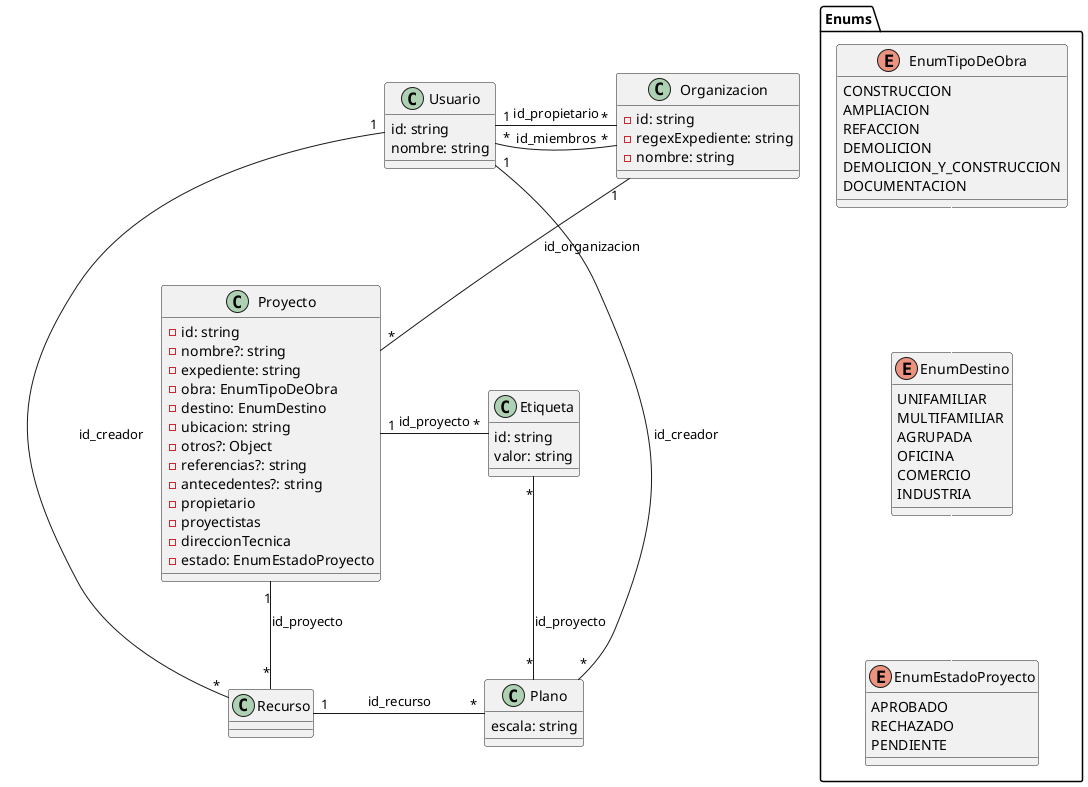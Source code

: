 @startuml db

' hide the spot
' hide circle

package Enums {
  enum EnumTipoDeObra {
    CONSTRUCCION
    AMPLIACION
    REFACCION
    DEMOLICION
    DEMOLICION_Y_CONSTRUCCION
    DOCUMENTACION
  }

  enum EnumDestino {
    UNIFAMILIAR
    MULTIFAMILIAR
    AGRUPADA
    OFICINA
    COMERCIO
    INDUSTRIA
  }

  enum EnumEstadoProyecto {
    APROBADO
    RECHAZADO
    PENDIENTE
  }

  EnumTipoDeObra -[#f000]- EnumDestino

  EnumDestino -[#f000]- EnumEstadoProyecto
}

class Usuario {
  id: string
  nombre: string
}

class Proyecto {
  - id: string
  - nombre?: string
  - expediente: string
  - obra: EnumTipoDeObra
  - destino: EnumDestino
  - ubicacion: string
  - otros?: Object
  - referencias?: string
  - antecedentes?: string
  - propietario
  - proyectistas
  - direccionTecnica
  - estado: EnumEstadoProyecto
}

class Organizacion {
  - id: string
  - regexExpediente: string
  - nombre: string
}

class Etiqueta {
  id: string
  valor: string
}

class Plano {
  escala: string

}

Usuario "1" - "*" Organizacion : id_propietario

Organizacion "*" - "*" Usuario : id_miembros

Organizacion "1" -- "*" Proyecto : id_organizacion

Proyecto "1" -- "*" Recurso : id_proyecto

Recurso "1" - "*" Plano : id_recurso

Proyecto "1" - "*" Etiqueta : id_proyecto

Etiqueta "*" - "*" Plano : id_proyecto

Usuario "1" -- "*" Recurso : id_creador

Usuario "1" -- "*" Plano : id_creador

@enduml
